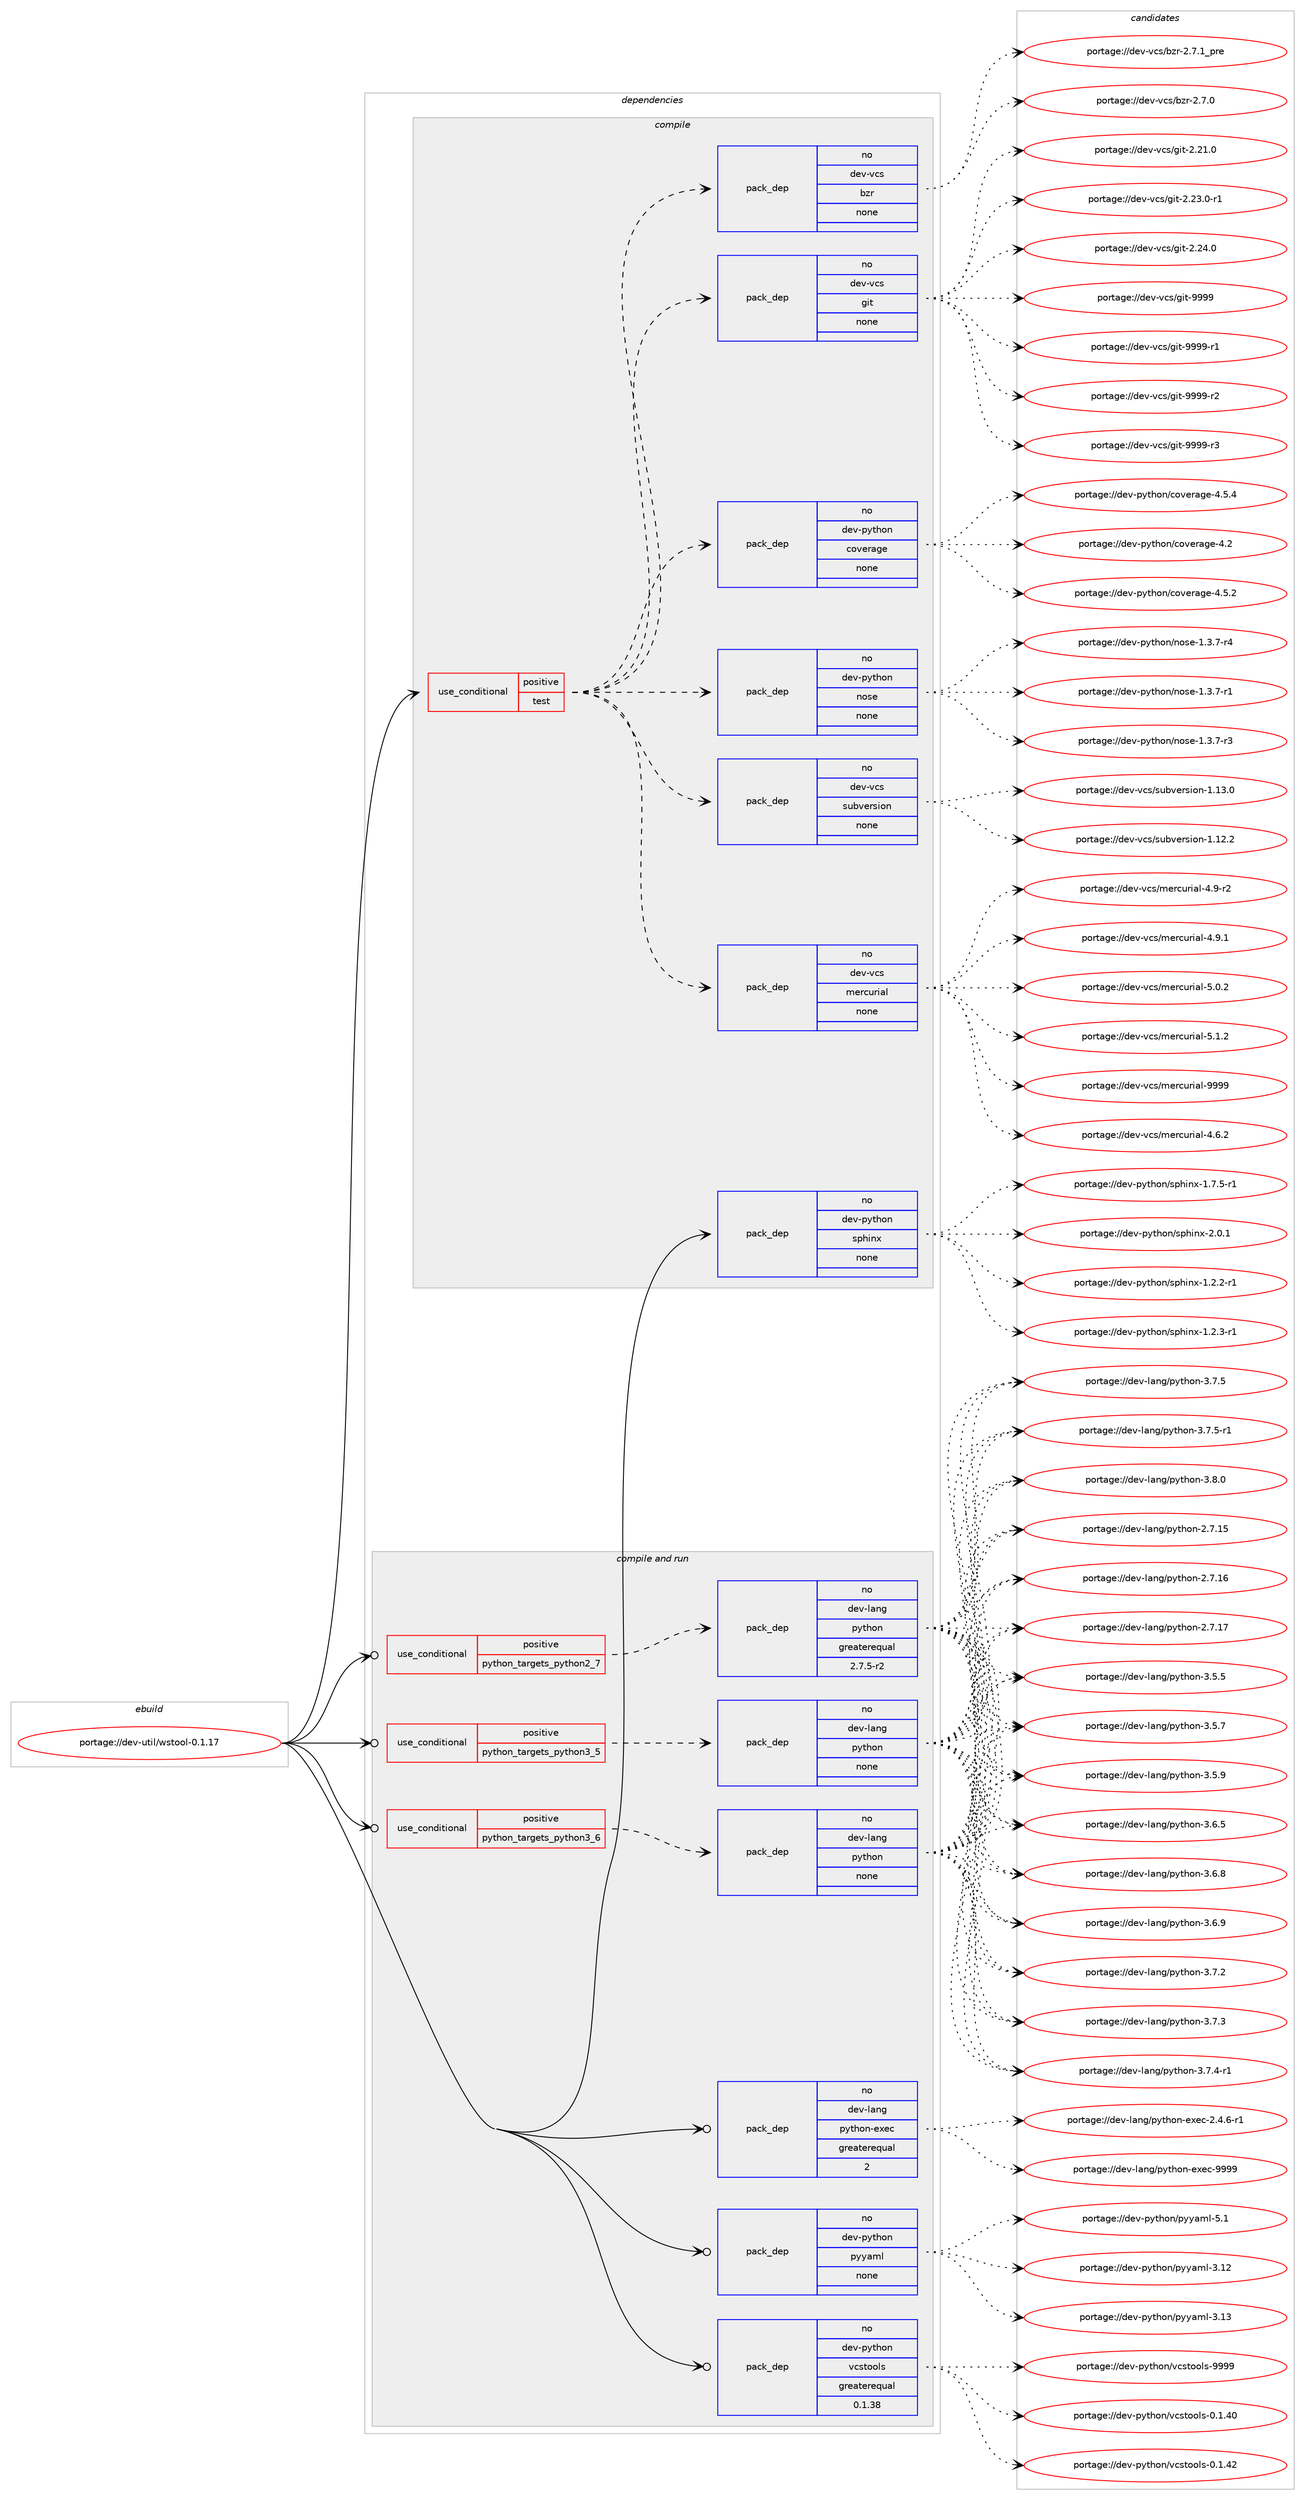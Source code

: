 digraph prolog {

# *************
# Graph options
# *************

newrank=true;
concentrate=true;
compound=true;
graph [rankdir=LR,fontname=Helvetica,fontsize=10,ranksep=1.5];#, ranksep=2.5, nodesep=0.2];
edge  [arrowhead=vee];
node  [fontname=Helvetica,fontsize=10];

# **********
# The ebuild
# **********

subgraph cluster_leftcol {
color=gray;
rank=same;
label=<<i>ebuild</i>>;
id [label="portage://dev-util/wstool-0.1.17", color=red, width=4, href="../dev-util/wstool-0.1.17.svg"];
}

# ****************
# The dependencies
# ****************

subgraph cluster_midcol {
color=gray;
label=<<i>dependencies</i>>;
subgraph cluster_compile {
fillcolor="#eeeeee";
style=filled;
label=<<i>compile</i>>;
subgraph cond71966 {
dependency266028 [label=<<TABLE BORDER="0" CELLBORDER="1" CELLSPACING="0" CELLPADDING="4"><TR><TD ROWSPAN="3" CELLPADDING="10">use_conditional</TD></TR><TR><TD>positive</TD></TR><TR><TD>test</TD></TR></TABLE>>, shape=none, color=red];
subgraph pack190334 {
dependency266029 [label=<<TABLE BORDER="0" CELLBORDER="1" CELLSPACING="0" CELLPADDING="4" WIDTH="220"><TR><TD ROWSPAN="6" CELLPADDING="30">pack_dep</TD></TR><TR><TD WIDTH="110">no</TD></TR><TR><TD>dev-python</TD></TR><TR><TD>nose</TD></TR><TR><TD>none</TD></TR><TR><TD></TD></TR></TABLE>>, shape=none, color=blue];
}
dependency266028:e -> dependency266029:w [weight=20,style="dashed",arrowhead="vee"];
subgraph pack190335 {
dependency266030 [label=<<TABLE BORDER="0" CELLBORDER="1" CELLSPACING="0" CELLPADDING="4" WIDTH="220"><TR><TD ROWSPAN="6" CELLPADDING="30">pack_dep</TD></TR><TR><TD WIDTH="110">no</TD></TR><TR><TD>dev-python</TD></TR><TR><TD>coverage</TD></TR><TR><TD>none</TD></TR><TR><TD></TD></TR></TABLE>>, shape=none, color=blue];
}
dependency266028:e -> dependency266030:w [weight=20,style="dashed",arrowhead="vee"];
subgraph pack190336 {
dependency266031 [label=<<TABLE BORDER="0" CELLBORDER="1" CELLSPACING="0" CELLPADDING="4" WIDTH="220"><TR><TD ROWSPAN="6" CELLPADDING="30">pack_dep</TD></TR><TR><TD WIDTH="110">no</TD></TR><TR><TD>dev-vcs</TD></TR><TR><TD>git</TD></TR><TR><TD>none</TD></TR><TR><TD></TD></TR></TABLE>>, shape=none, color=blue];
}
dependency266028:e -> dependency266031:w [weight=20,style="dashed",arrowhead="vee"];
subgraph pack190337 {
dependency266032 [label=<<TABLE BORDER="0" CELLBORDER="1" CELLSPACING="0" CELLPADDING="4" WIDTH="220"><TR><TD ROWSPAN="6" CELLPADDING="30">pack_dep</TD></TR><TR><TD WIDTH="110">no</TD></TR><TR><TD>dev-vcs</TD></TR><TR><TD>bzr</TD></TR><TR><TD>none</TD></TR><TR><TD></TD></TR></TABLE>>, shape=none, color=blue];
}
dependency266028:e -> dependency266032:w [weight=20,style="dashed",arrowhead="vee"];
subgraph pack190338 {
dependency266033 [label=<<TABLE BORDER="0" CELLBORDER="1" CELLSPACING="0" CELLPADDING="4" WIDTH="220"><TR><TD ROWSPAN="6" CELLPADDING="30">pack_dep</TD></TR><TR><TD WIDTH="110">no</TD></TR><TR><TD>dev-vcs</TD></TR><TR><TD>mercurial</TD></TR><TR><TD>none</TD></TR><TR><TD></TD></TR></TABLE>>, shape=none, color=blue];
}
dependency266028:e -> dependency266033:w [weight=20,style="dashed",arrowhead="vee"];
subgraph pack190339 {
dependency266034 [label=<<TABLE BORDER="0" CELLBORDER="1" CELLSPACING="0" CELLPADDING="4" WIDTH="220"><TR><TD ROWSPAN="6" CELLPADDING="30">pack_dep</TD></TR><TR><TD WIDTH="110">no</TD></TR><TR><TD>dev-vcs</TD></TR><TR><TD>subversion</TD></TR><TR><TD>none</TD></TR><TR><TD></TD></TR></TABLE>>, shape=none, color=blue];
}
dependency266028:e -> dependency266034:w [weight=20,style="dashed",arrowhead="vee"];
}
id:e -> dependency266028:w [weight=20,style="solid",arrowhead="vee"];
subgraph pack190340 {
dependency266035 [label=<<TABLE BORDER="0" CELLBORDER="1" CELLSPACING="0" CELLPADDING="4" WIDTH="220"><TR><TD ROWSPAN="6" CELLPADDING="30">pack_dep</TD></TR><TR><TD WIDTH="110">no</TD></TR><TR><TD>dev-python</TD></TR><TR><TD>sphinx</TD></TR><TR><TD>none</TD></TR><TR><TD></TD></TR></TABLE>>, shape=none, color=blue];
}
id:e -> dependency266035:w [weight=20,style="solid",arrowhead="vee"];
}
subgraph cluster_compileandrun {
fillcolor="#eeeeee";
style=filled;
label=<<i>compile and run</i>>;
subgraph cond71967 {
dependency266036 [label=<<TABLE BORDER="0" CELLBORDER="1" CELLSPACING="0" CELLPADDING="4"><TR><TD ROWSPAN="3" CELLPADDING="10">use_conditional</TD></TR><TR><TD>positive</TD></TR><TR><TD>python_targets_python2_7</TD></TR></TABLE>>, shape=none, color=red];
subgraph pack190341 {
dependency266037 [label=<<TABLE BORDER="0" CELLBORDER="1" CELLSPACING="0" CELLPADDING="4" WIDTH="220"><TR><TD ROWSPAN="6" CELLPADDING="30">pack_dep</TD></TR><TR><TD WIDTH="110">no</TD></TR><TR><TD>dev-lang</TD></TR><TR><TD>python</TD></TR><TR><TD>greaterequal</TD></TR><TR><TD>2.7.5-r2</TD></TR></TABLE>>, shape=none, color=blue];
}
dependency266036:e -> dependency266037:w [weight=20,style="dashed",arrowhead="vee"];
}
id:e -> dependency266036:w [weight=20,style="solid",arrowhead="odotvee"];
subgraph cond71968 {
dependency266038 [label=<<TABLE BORDER="0" CELLBORDER="1" CELLSPACING="0" CELLPADDING="4"><TR><TD ROWSPAN="3" CELLPADDING="10">use_conditional</TD></TR><TR><TD>positive</TD></TR><TR><TD>python_targets_python3_5</TD></TR></TABLE>>, shape=none, color=red];
subgraph pack190342 {
dependency266039 [label=<<TABLE BORDER="0" CELLBORDER="1" CELLSPACING="0" CELLPADDING="4" WIDTH="220"><TR><TD ROWSPAN="6" CELLPADDING="30">pack_dep</TD></TR><TR><TD WIDTH="110">no</TD></TR><TR><TD>dev-lang</TD></TR><TR><TD>python</TD></TR><TR><TD>none</TD></TR><TR><TD></TD></TR></TABLE>>, shape=none, color=blue];
}
dependency266038:e -> dependency266039:w [weight=20,style="dashed",arrowhead="vee"];
}
id:e -> dependency266038:w [weight=20,style="solid",arrowhead="odotvee"];
subgraph cond71969 {
dependency266040 [label=<<TABLE BORDER="0" CELLBORDER="1" CELLSPACING="0" CELLPADDING="4"><TR><TD ROWSPAN="3" CELLPADDING="10">use_conditional</TD></TR><TR><TD>positive</TD></TR><TR><TD>python_targets_python3_6</TD></TR></TABLE>>, shape=none, color=red];
subgraph pack190343 {
dependency266041 [label=<<TABLE BORDER="0" CELLBORDER="1" CELLSPACING="0" CELLPADDING="4" WIDTH="220"><TR><TD ROWSPAN="6" CELLPADDING="30">pack_dep</TD></TR><TR><TD WIDTH="110">no</TD></TR><TR><TD>dev-lang</TD></TR><TR><TD>python</TD></TR><TR><TD>none</TD></TR><TR><TD></TD></TR></TABLE>>, shape=none, color=blue];
}
dependency266040:e -> dependency266041:w [weight=20,style="dashed",arrowhead="vee"];
}
id:e -> dependency266040:w [weight=20,style="solid",arrowhead="odotvee"];
subgraph pack190344 {
dependency266042 [label=<<TABLE BORDER="0" CELLBORDER="1" CELLSPACING="0" CELLPADDING="4" WIDTH="220"><TR><TD ROWSPAN="6" CELLPADDING="30">pack_dep</TD></TR><TR><TD WIDTH="110">no</TD></TR><TR><TD>dev-lang</TD></TR><TR><TD>python-exec</TD></TR><TR><TD>greaterequal</TD></TR><TR><TD>2</TD></TR></TABLE>>, shape=none, color=blue];
}
id:e -> dependency266042:w [weight=20,style="solid",arrowhead="odotvee"];
subgraph pack190345 {
dependency266043 [label=<<TABLE BORDER="0" CELLBORDER="1" CELLSPACING="0" CELLPADDING="4" WIDTH="220"><TR><TD ROWSPAN="6" CELLPADDING="30">pack_dep</TD></TR><TR><TD WIDTH="110">no</TD></TR><TR><TD>dev-python</TD></TR><TR><TD>pyyaml</TD></TR><TR><TD>none</TD></TR><TR><TD></TD></TR></TABLE>>, shape=none, color=blue];
}
id:e -> dependency266043:w [weight=20,style="solid",arrowhead="odotvee"];
subgraph pack190346 {
dependency266044 [label=<<TABLE BORDER="0" CELLBORDER="1" CELLSPACING="0" CELLPADDING="4" WIDTH="220"><TR><TD ROWSPAN="6" CELLPADDING="30">pack_dep</TD></TR><TR><TD WIDTH="110">no</TD></TR><TR><TD>dev-python</TD></TR><TR><TD>vcstools</TD></TR><TR><TD>greaterequal</TD></TR><TR><TD>0.1.38</TD></TR></TABLE>>, shape=none, color=blue];
}
id:e -> dependency266044:w [weight=20,style="solid",arrowhead="odotvee"];
}
subgraph cluster_run {
fillcolor="#eeeeee";
style=filled;
label=<<i>run</i>>;
}
}

# **************
# The candidates
# **************

subgraph cluster_choices {
rank=same;
color=gray;
label=<<i>candidates</i>>;

subgraph choice190334 {
color=black;
nodesep=1;
choiceportage10010111845112121116104111110471101111151014549465146554511449 [label="portage://dev-python/nose-1.3.7-r1", color=red, width=4,href="../dev-python/nose-1.3.7-r1.svg"];
choiceportage10010111845112121116104111110471101111151014549465146554511451 [label="portage://dev-python/nose-1.3.7-r3", color=red, width=4,href="../dev-python/nose-1.3.7-r3.svg"];
choiceportage10010111845112121116104111110471101111151014549465146554511452 [label="portage://dev-python/nose-1.3.7-r4", color=red, width=4,href="../dev-python/nose-1.3.7-r4.svg"];
dependency266029:e -> choiceportage10010111845112121116104111110471101111151014549465146554511449:w [style=dotted,weight="100"];
dependency266029:e -> choiceportage10010111845112121116104111110471101111151014549465146554511451:w [style=dotted,weight="100"];
dependency266029:e -> choiceportage10010111845112121116104111110471101111151014549465146554511452:w [style=dotted,weight="100"];
}
subgraph choice190335 {
color=black;
nodesep=1;
choiceportage1001011184511212111610411111047991111181011149710310145524650 [label="portage://dev-python/coverage-4.2", color=red, width=4,href="../dev-python/coverage-4.2.svg"];
choiceportage10010111845112121116104111110479911111810111497103101455246534650 [label="portage://dev-python/coverage-4.5.2", color=red, width=4,href="../dev-python/coverage-4.5.2.svg"];
choiceportage10010111845112121116104111110479911111810111497103101455246534652 [label="portage://dev-python/coverage-4.5.4", color=red, width=4,href="../dev-python/coverage-4.5.4.svg"];
dependency266030:e -> choiceportage1001011184511212111610411111047991111181011149710310145524650:w [style=dotted,weight="100"];
dependency266030:e -> choiceportage10010111845112121116104111110479911111810111497103101455246534650:w [style=dotted,weight="100"];
dependency266030:e -> choiceportage10010111845112121116104111110479911111810111497103101455246534652:w [style=dotted,weight="100"];
}
subgraph choice190336 {
color=black;
nodesep=1;
choiceportage10010111845118991154710310511645504650494648 [label="portage://dev-vcs/git-2.21.0", color=red, width=4,href="../dev-vcs/git-2.21.0.svg"];
choiceportage100101118451189911547103105116455046505146484511449 [label="portage://dev-vcs/git-2.23.0-r1", color=red, width=4,href="../dev-vcs/git-2.23.0-r1.svg"];
choiceportage10010111845118991154710310511645504650524648 [label="portage://dev-vcs/git-2.24.0", color=red, width=4,href="../dev-vcs/git-2.24.0.svg"];
choiceportage1001011184511899115471031051164557575757 [label="portage://dev-vcs/git-9999", color=red, width=4,href="../dev-vcs/git-9999.svg"];
choiceportage10010111845118991154710310511645575757574511449 [label="portage://dev-vcs/git-9999-r1", color=red, width=4,href="../dev-vcs/git-9999-r1.svg"];
choiceportage10010111845118991154710310511645575757574511450 [label="portage://dev-vcs/git-9999-r2", color=red, width=4,href="../dev-vcs/git-9999-r2.svg"];
choiceportage10010111845118991154710310511645575757574511451 [label="portage://dev-vcs/git-9999-r3", color=red, width=4,href="../dev-vcs/git-9999-r3.svg"];
dependency266031:e -> choiceportage10010111845118991154710310511645504650494648:w [style=dotted,weight="100"];
dependency266031:e -> choiceportage100101118451189911547103105116455046505146484511449:w [style=dotted,weight="100"];
dependency266031:e -> choiceportage10010111845118991154710310511645504650524648:w [style=dotted,weight="100"];
dependency266031:e -> choiceportage1001011184511899115471031051164557575757:w [style=dotted,weight="100"];
dependency266031:e -> choiceportage10010111845118991154710310511645575757574511449:w [style=dotted,weight="100"];
dependency266031:e -> choiceportage10010111845118991154710310511645575757574511450:w [style=dotted,weight="100"];
dependency266031:e -> choiceportage10010111845118991154710310511645575757574511451:w [style=dotted,weight="100"];
}
subgraph choice190337 {
color=black;
nodesep=1;
choiceportage10010111845118991154798122114455046554648 [label="portage://dev-vcs/bzr-2.7.0", color=red, width=4,href="../dev-vcs/bzr-2.7.0.svg"];
choiceportage1001011184511899115479812211445504655464995112114101 [label="portage://dev-vcs/bzr-2.7.1_pre", color=red, width=4,href="../dev-vcs/bzr-2.7.1_pre.svg"];
dependency266032:e -> choiceportage10010111845118991154798122114455046554648:w [style=dotted,weight="100"];
dependency266032:e -> choiceportage1001011184511899115479812211445504655464995112114101:w [style=dotted,weight="100"];
}
subgraph choice190338 {
color=black;
nodesep=1;
choiceportage1001011184511899115471091011149911711410597108455246544650 [label="portage://dev-vcs/mercurial-4.6.2", color=red, width=4,href="../dev-vcs/mercurial-4.6.2.svg"];
choiceportage1001011184511899115471091011149911711410597108455246574511450 [label="portage://dev-vcs/mercurial-4.9-r2", color=red, width=4,href="../dev-vcs/mercurial-4.9-r2.svg"];
choiceportage1001011184511899115471091011149911711410597108455246574649 [label="portage://dev-vcs/mercurial-4.9.1", color=red, width=4,href="../dev-vcs/mercurial-4.9.1.svg"];
choiceportage1001011184511899115471091011149911711410597108455346484650 [label="portage://dev-vcs/mercurial-5.0.2", color=red, width=4,href="../dev-vcs/mercurial-5.0.2.svg"];
choiceportage1001011184511899115471091011149911711410597108455346494650 [label="portage://dev-vcs/mercurial-5.1.2", color=red, width=4,href="../dev-vcs/mercurial-5.1.2.svg"];
choiceportage10010111845118991154710910111499117114105971084557575757 [label="portage://dev-vcs/mercurial-9999", color=red, width=4,href="../dev-vcs/mercurial-9999.svg"];
dependency266033:e -> choiceportage1001011184511899115471091011149911711410597108455246544650:w [style=dotted,weight="100"];
dependency266033:e -> choiceportage1001011184511899115471091011149911711410597108455246574511450:w [style=dotted,weight="100"];
dependency266033:e -> choiceportage1001011184511899115471091011149911711410597108455246574649:w [style=dotted,weight="100"];
dependency266033:e -> choiceportage1001011184511899115471091011149911711410597108455346484650:w [style=dotted,weight="100"];
dependency266033:e -> choiceportage1001011184511899115471091011149911711410597108455346494650:w [style=dotted,weight="100"];
dependency266033:e -> choiceportage10010111845118991154710910111499117114105971084557575757:w [style=dotted,weight="100"];
}
subgraph choice190339 {
color=black;
nodesep=1;
choiceportage1001011184511899115471151179811810111411510511111045494649504650 [label="portage://dev-vcs/subversion-1.12.2", color=red, width=4,href="../dev-vcs/subversion-1.12.2.svg"];
choiceportage1001011184511899115471151179811810111411510511111045494649514648 [label="portage://dev-vcs/subversion-1.13.0", color=red, width=4,href="../dev-vcs/subversion-1.13.0.svg"];
dependency266034:e -> choiceportage1001011184511899115471151179811810111411510511111045494649504650:w [style=dotted,weight="100"];
dependency266034:e -> choiceportage1001011184511899115471151179811810111411510511111045494649514648:w [style=dotted,weight="100"];
}
subgraph choice190340 {
color=black;
nodesep=1;
choiceportage10010111845112121116104111110471151121041051101204549465046504511449 [label="portage://dev-python/sphinx-1.2.2-r1", color=red, width=4,href="../dev-python/sphinx-1.2.2-r1.svg"];
choiceportage10010111845112121116104111110471151121041051101204549465046514511449 [label="portage://dev-python/sphinx-1.2.3-r1", color=red, width=4,href="../dev-python/sphinx-1.2.3-r1.svg"];
choiceportage10010111845112121116104111110471151121041051101204549465546534511449 [label="portage://dev-python/sphinx-1.7.5-r1", color=red, width=4,href="../dev-python/sphinx-1.7.5-r1.svg"];
choiceportage1001011184511212111610411111047115112104105110120455046484649 [label="portage://dev-python/sphinx-2.0.1", color=red, width=4,href="../dev-python/sphinx-2.0.1.svg"];
dependency266035:e -> choiceportage10010111845112121116104111110471151121041051101204549465046504511449:w [style=dotted,weight="100"];
dependency266035:e -> choiceportage10010111845112121116104111110471151121041051101204549465046514511449:w [style=dotted,weight="100"];
dependency266035:e -> choiceportage10010111845112121116104111110471151121041051101204549465546534511449:w [style=dotted,weight="100"];
dependency266035:e -> choiceportage1001011184511212111610411111047115112104105110120455046484649:w [style=dotted,weight="100"];
}
subgraph choice190341 {
color=black;
nodesep=1;
choiceportage10010111845108971101034711212111610411111045504655464953 [label="portage://dev-lang/python-2.7.15", color=red, width=4,href="../dev-lang/python-2.7.15.svg"];
choiceportage10010111845108971101034711212111610411111045504655464954 [label="portage://dev-lang/python-2.7.16", color=red, width=4,href="../dev-lang/python-2.7.16.svg"];
choiceportage10010111845108971101034711212111610411111045504655464955 [label="portage://dev-lang/python-2.7.17", color=red, width=4,href="../dev-lang/python-2.7.17.svg"];
choiceportage100101118451089711010347112121116104111110455146534653 [label="portage://dev-lang/python-3.5.5", color=red, width=4,href="../dev-lang/python-3.5.5.svg"];
choiceportage100101118451089711010347112121116104111110455146534655 [label="portage://dev-lang/python-3.5.7", color=red, width=4,href="../dev-lang/python-3.5.7.svg"];
choiceportage100101118451089711010347112121116104111110455146534657 [label="portage://dev-lang/python-3.5.9", color=red, width=4,href="../dev-lang/python-3.5.9.svg"];
choiceportage100101118451089711010347112121116104111110455146544653 [label="portage://dev-lang/python-3.6.5", color=red, width=4,href="../dev-lang/python-3.6.5.svg"];
choiceportage100101118451089711010347112121116104111110455146544656 [label="portage://dev-lang/python-3.6.8", color=red, width=4,href="../dev-lang/python-3.6.8.svg"];
choiceportage100101118451089711010347112121116104111110455146544657 [label="portage://dev-lang/python-3.6.9", color=red, width=4,href="../dev-lang/python-3.6.9.svg"];
choiceportage100101118451089711010347112121116104111110455146554650 [label="portage://dev-lang/python-3.7.2", color=red, width=4,href="../dev-lang/python-3.7.2.svg"];
choiceportage100101118451089711010347112121116104111110455146554651 [label="portage://dev-lang/python-3.7.3", color=red, width=4,href="../dev-lang/python-3.7.3.svg"];
choiceportage1001011184510897110103471121211161041111104551465546524511449 [label="portage://dev-lang/python-3.7.4-r1", color=red, width=4,href="../dev-lang/python-3.7.4-r1.svg"];
choiceportage100101118451089711010347112121116104111110455146554653 [label="portage://dev-lang/python-3.7.5", color=red, width=4,href="../dev-lang/python-3.7.5.svg"];
choiceportage1001011184510897110103471121211161041111104551465546534511449 [label="portage://dev-lang/python-3.7.5-r1", color=red, width=4,href="../dev-lang/python-3.7.5-r1.svg"];
choiceportage100101118451089711010347112121116104111110455146564648 [label="portage://dev-lang/python-3.8.0", color=red, width=4,href="../dev-lang/python-3.8.0.svg"];
dependency266037:e -> choiceportage10010111845108971101034711212111610411111045504655464953:w [style=dotted,weight="100"];
dependency266037:e -> choiceportage10010111845108971101034711212111610411111045504655464954:w [style=dotted,weight="100"];
dependency266037:e -> choiceportage10010111845108971101034711212111610411111045504655464955:w [style=dotted,weight="100"];
dependency266037:e -> choiceportage100101118451089711010347112121116104111110455146534653:w [style=dotted,weight="100"];
dependency266037:e -> choiceportage100101118451089711010347112121116104111110455146534655:w [style=dotted,weight="100"];
dependency266037:e -> choiceportage100101118451089711010347112121116104111110455146534657:w [style=dotted,weight="100"];
dependency266037:e -> choiceportage100101118451089711010347112121116104111110455146544653:w [style=dotted,weight="100"];
dependency266037:e -> choiceportage100101118451089711010347112121116104111110455146544656:w [style=dotted,weight="100"];
dependency266037:e -> choiceportage100101118451089711010347112121116104111110455146544657:w [style=dotted,weight="100"];
dependency266037:e -> choiceportage100101118451089711010347112121116104111110455146554650:w [style=dotted,weight="100"];
dependency266037:e -> choiceportage100101118451089711010347112121116104111110455146554651:w [style=dotted,weight="100"];
dependency266037:e -> choiceportage1001011184510897110103471121211161041111104551465546524511449:w [style=dotted,weight="100"];
dependency266037:e -> choiceportage100101118451089711010347112121116104111110455146554653:w [style=dotted,weight="100"];
dependency266037:e -> choiceportage1001011184510897110103471121211161041111104551465546534511449:w [style=dotted,weight="100"];
dependency266037:e -> choiceportage100101118451089711010347112121116104111110455146564648:w [style=dotted,weight="100"];
}
subgraph choice190342 {
color=black;
nodesep=1;
choiceportage10010111845108971101034711212111610411111045504655464953 [label="portage://dev-lang/python-2.7.15", color=red, width=4,href="../dev-lang/python-2.7.15.svg"];
choiceportage10010111845108971101034711212111610411111045504655464954 [label="portage://dev-lang/python-2.7.16", color=red, width=4,href="../dev-lang/python-2.7.16.svg"];
choiceportage10010111845108971101034711212111610411111045504655464955 [label="portage://dev-lang/python-2.7.17", color=red, width=4,href="../dev-lang/python-2.7.17.svg"];
choiceportage100101118451089711010347112121116104111110455146534653 [label="portage://dev-lang/python-3.5.5", color=red, width=4,href="../dev-lang/python-3.5.5.svg"];
choiceportage100101118451089711010347112121116104111110455146534655 [label="portage://dev-lang/python-3.5.7", color=red, width=4,href="../dev-lang/python-3.5.7.svg"];
choiceportage100101118451089711010347112121116104111110455146534657 [label="portage://dev-lang/python-3.5.9", color=red, width=4,href="../dev-lang/python-3.5.9.svg"];
choiceportage100101118451089711010347112121116104111110455146544653 [label="portage://dev-lang/python-3.6.5", color=red, width=4,href="../dev-lang/python-3.6.5.svg"];
choiceportage100101118451089711010347112121116104111110455146544656 [label="portage://dev-lang/python-3.6.8", color=red, width=4,href="../dev-lang/python-3.6.8.svg"];
choiceportage100101118451089711010347112121116104111110455146544657 [label="portage://dev-lang/python-3.6.9", color=red, width=4,href="../dev-lang/python-3.6.9.svg"];
choiceportage100101118451089711010347112121116104111110455146554650 [label="portage://dev-lang/python-3.7.2", color=red, width=4,href="../dev-lang/python-3.7.2.svg"];
choiceportage100101118451089711010347112121116104111110455146554651 [label="portage://dev-lang/python-3.7.3", color=red, width=4,href="../dev-lang/python-3.7.3.svg"];
choiceportage1001011184510897110103471121211161041111104551465546524511449 [label="portage://dev-lang/python-3.7.4-r1", color=red, width=4,href="../dev-lang/python-3.7.4-r1.svg"];
choiceportage100101118451089711010347112121116104111110455146554653 [label="portage://dev-lang/python-3.7.5", color=red, width=4,href="../dev-lang/python-3.7.5.svg"];
choiceportage1001011184510897110103471121211161041111104551465546534511449 [label="portage://dev-lang/python-3.7.5-r1", color=red, width=4,href="../dev-lang/python-3.7.5-r1.svg"];
choiceportage100101118451089711010347112121116104111110455146564648 [label="portage://dev-lang/python-3.8.0", color=red, width=4,href="../dev-lang/python-3.8.0.svg"];
dependency266039:e -> choiceportage10010111845108971101034711212111610411111045504655464953:w [style=dotted,weight="100"];
dependency266039:e -> choiceportage10010111845108971101034711212111610411111045504655464954:w [style=dotted,weight="100"];
dependency266039:e -> choiceportage10010111845108971101034711212111610411111045504655464955:w [style=dotted,weight="100"];
dependency266039:e -> choiceportage100101118451089711010347112121116104111110455146534653:w [style=dotted,weight="100"];
dependency266039:e -> choiceportage100101118451089711010347112121116104111110455146534655:w [style=dotted,weight="100"];
dependency266039:e -> choiceportage100101118451089711010347112121116104111110455146534657:w [style=dotted,weight="100"];
dependency266039:e -> choiceportage100101118451089711010347112121116104111110455146544653:w [style=dotted,weight="100"];
dependency266039:e -> choiceportage100101118451089711010347112121116104111110455146544656:w [style=dotted,weight="100"];
dependency266039:e -> choiceportage100101118451089711010347112121116104111110455146544657:w [style=dotted,weight="100"];
dependency266039:e -> choiceportage100101118451089711010347112121116104111110455146554650:w [style=dotted,weight="100"];
dependency266039:e -> choiceportage100101118451089711010347112121116104111110455146554651:w [style=dotted,weight="100"];
dependency266039:e -> choiceportage1001011184510897110103471121211161041111104551465546524511449:w [style=dotted,weight="100"];
dependency266039:e -> choiceportage100101118451089711010347112121116104111110455146554653:w [style=dotted,weight="100"];
dependency266039:e -> choiceportage1001011184510897110103471121211161041111104551465546534511449:w [style=dotted,weight="100"];
dependency266039:e -> choiceportage100101118451089711010347112121116104111110455146564648:w [style=dotted,weight="100"];
}
subgraph choice190343 {
color=black;
nodesep=1;
choiceportage10010111845108971101034711212111610411111045504655464953 [label="portage://dev-lang/python-2.7.15", color=red, width=4,href="../dev-lang/python-2.7.15.svg"];
choiceportage10010111845108971101034711212111610411111045504655464954 [label="portage://dev-lang/python-2.7.16", color=red, width=4,href="../dev-lang/python-2.7.16.svg"];
choiceportage10010111845108971101034711212111610411111045504655464955 [label="portage://dev-lang/python-2.7.17", color=red, width=4,href="../dev-lang/python-2.7.17.svg"];
choiceportage100101118451089711010347112121116104111110455146534653 [label="portage://dev-lang/python-3.5.5", color=red, width=4,href="../dev-lang/python-3.5.5.svg"];
choiceportage100101118451089711010347112121116104111110455146534655 [label="portage://dev-lang/python-3.5.7", color=red, width=4,href="../dev-lang/python-3.5.7.svg"];
choiceportage100101118451089711010347112121116104111110455146534657 [label="portage://dev-lang/python-3.5.9", color=red, width=4,href="../dev-lang/python-3.5.9.svg"];
choiceportage100101118451089711010347112121116104111110455146544653 [label="portage://dev-lang/python-3.6.5", color=red, width=4,href="../dev-lang/python-3.6.5.svg"];
choiceportage100101118451089711010347112121116104111110455146544656 [label="portage://dev-lang/python-3.6.8", color=red, width=4,href="../dev-lang/python-3.6.8.svg"];
choiceportage100101118451089711010347112121116104111110455146544657 [label="portage://dev-lang/python-3.6.9", color=red, width=4,href="../dev-lang/python-3.6.9.svg"];
choiceportage100101118451089711010347112121116104111110455146554650 [label="portage://dev-lang/python-3.7.2", color=red, width=4,href="../dev-lang/python-3.7.2.svg"];
choiceportage100101118451089711010347112121116104111110455146554651 [label="portage://dev-lang/python-3.7.3", color=red, width=4,href="../dev-lang/python-3.7.3.svg"];
choiceportage1001011184510897110103471121211161041111104551465546524511449 [label="portage://dev-lang/python-3.7.4-r1", color=red, width=4,href="../dev-lang/python-3.7.4-r1.svg"];
choiceportage100101118451089711010347112121116104111110455146554653 [label="portage://dev-lang/python-3.7.5", color=red, width=4,href="../dev-lang/python-3.7.5.svg"];
choiceportage1001011184510897110103471121211161041111104551465546534511449 [label="portage://dev-lang/python-3.7.5-r1", color=red, width=4,href="../dev-lang/python-3.7.5-r1.svg"];
choiceportage100101118451089711010347112121116104111110455146564648 [label="portage://dev-lang/python-3.8.0", color=red, width=4,href="../dev-lang/python-3.8.0.svg"];
dependency266041:e -> choiceportage10010111845108971101034711212111610411111045504655464953:w [style=dotted,weight="100"];
dependency266041:e -> choiceportage10010111845108971101034711212111610411111045504655464954:w [style=dotted,weight="100"];
dependency266041:e -> choiceportage10010111845108971101034711212111610411111045504655464955:w [style=dotted,weight="100"];
dependency266041:e -> choiceportage100101118451089711010347112121116104111110455146534653:w [style=dotted,weight="100"];
dependency266041:e -> choiceportage100101118451089711010347112121116104111110455146534655:w [style=dotted,weight="100"];
dependency266041:e -> choiceportage100101118451089711010347112121116104111110455146534657:w [style=dotted,weight="100"];
dependency266041:e -> choiceportage100101118451089711010347112121116104111110455146544653:w [style=dotted,weight="100"];
dependency266041:e -> choiceportage100101118451089711010347112121116104111110455146544656:w [style=dotted,weight="100"];
dependency266041:e -> choiceportage100101118451089711010347112121116104111110455146544657:w [style=dotted,weight="100"];
dependency266041:e -> choiceportage100101118451089711010347112121116104111110455146554650:w [style=dotted,weight="100"];
dependency266041:e -> choiceportage100101118451089711010347112121116104111110455146554651:w [style=dotted,weight="100"];
dependency266041:e -> choiceportage1001011184510897110103471121211161041111104551465546524511449:w [style=dotted,weight="100"];
dependency266041:e -> choiceportage100101118451089711010347112121116104111110455146554653:w [style=dotted,weight="100"];
dependency266041:e -> choiceportage1001011184510897110103471121211161041111104551465546534511449:w [style=dotted,weight="100"];
dependency266041:e -> choiceportage100101118451089711010347112121116104111110455146564648:w [style=dotted,weight="100"];
}
subgraph choice190344 {
color=black;
nodesep=1;
choiceportage10010111845108971101034711212111610411111045101120101994550465246544511449 [label="portage://dev-lang/python-exec-2.4.6-r1", color=red, width=4,href="../dev-lang/python-exec-2.4.6-r1.svg"];
choiceportage10010111845108971101034711212111610411111045101120101994557575757 [label="portage://dev-lang/python-exec-9999", color=red, width=4,href="../dev-lang/python-exec-9999.svg"];
dependency266042:e -> choiceportage10010111845108971101034711212111610411111045101120101994550465246544511449:w [style=dotted,weight="100"];
dependency266042:e -> choiceportage10010111845108971101034711212111610411111045101120101994557575757:w [style=dotted,weight="100"];
}
subgraph choice190345 {
color=black;
nodesep=1;
choiceportage1001011184511212111610411111047112121121971091084551464950 [label="portage://dev-python/pyyaml-3.12", color=red, width=4,href="../dev-python/pyyaml-3.12.svg"];
choiceportage1001011184511212111610411111047112121121971091084551464951 [label="portage://dev-python/pyyaml-3.13", color=red, width=4,href="../dev-python/pyyaml-3.13.svg"];
choiceportage10010111845112121116104111110471121211219710910845534649 [label="portage://dev-python/pyyaml-5.1", color=red, width=4,href="../dev-python/pyyaml-5.1.svg"];
dependency266043:e -> choiceportage1001011184511212111610411111047112121121971091084551464950:w [style=dotted,weight="100"];
dependency266043:e -> choiceportage1001011184511212111610411111047112121121971091084551464951:w [style=dotted,weight="100"];
dependency266043:e -> choiceportage10010111845112121116104111110471121211219710910845534649:w [style=dotted,weight="100"];
}
subgraph choice190346 {
color=black;
nodesep=1;
choiceportage10010111845112121116104111110471189911511611111110811545484649465248 [label="portage://dev-python/vcstools-0.1.40", color=red, width=4,href="../dev-python/vcstools-0.1.40.svg"];
choiceportage10010111845112121116104111110471189911511611111110811545484649465250 [label="portage://dev-python/vcstools-0.1.42", color=red, width=4,href="../dev-python/vcstools-0.1.42.svg"];
choiceportage1001011184511212111610411111047118991151161111111081154557575757 [label="portage://dev-python/vcstools-9999", color=red, width=4,href="../dev-python/vcstools-9999.svg"];
dependency266044:e -> choiceportage10010111845112121116104111110471189911511611111110811545484649465248:w [style=dotted,weight="100"];
dependency266044:e -> choiceportage10010111845112121116104111110471189911511611111110811545484649465250:w [style=dotted,weight="100"];
dependency266044:e -> choiceportage1001011184511212111610411111047118991151161111111081154557575757:w [style=dotted,weight="100"];
}
}

}
